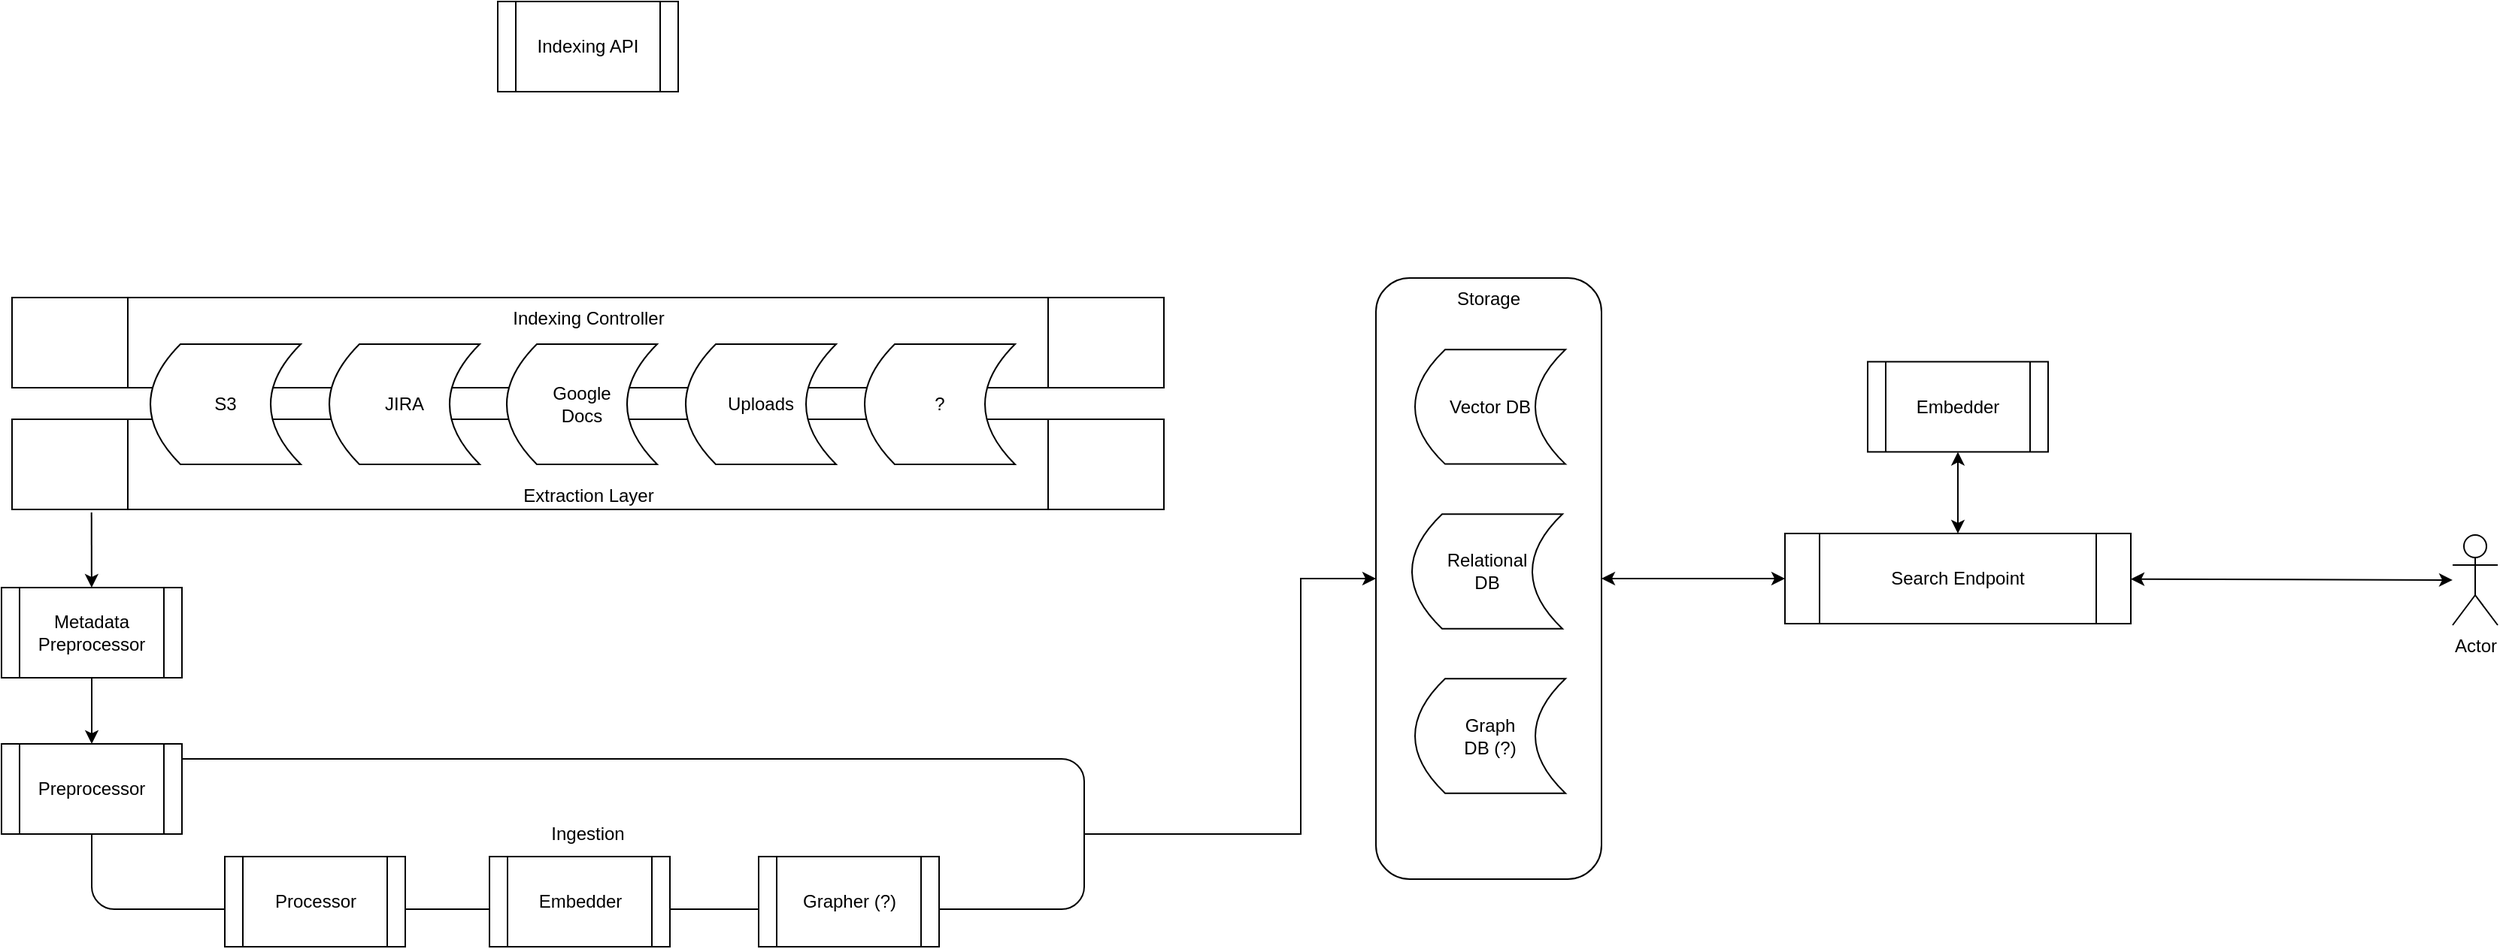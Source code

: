 <mxfile version="21.6.6" type="github">
  <diagram name="Page-1" id="8LaT6ws6c8OMBcNahulS">
    <mxGraphModel dx="1474" dy="946" grid="1" gridSize="10" guides="1" tooltips="1" connect="1" arrows="1" fold="1" page="1" pageScale="1" pageWidth="1390" pageHeight="980" math="0" shadow="0">
      <root>
        <mxCell id="0" />
        <mxCell id="1" parent="0" />
        <mxCell id="j_EAcNciyhwxROLDHDnN-20" value="Indexing Controller" style="shape=process;whiteSpace=wrap;html=1;backgroundOutline=1;verticalAlign=top;" vertex="1" parent="1">
          <mxGeometry x="687" y="267" width="766" height="60" as="geometry" />
        </mxCell>
        <mxCell id="54NrBOD5PA2svNVdtnnh-1" value="Ingestion" style="rounded=1;whiteSpace=wrap;html=1;verticalAlign=middle;" parent="1" vertex="1">
          <mxGeometry x="740" y="574" width="660" height="100" as="geometry" />
        </mxCell>
        <mxCell id="54NrBOD5PA2svNVdtnnh-6" value="Preprocessor" style="shape=process;whiteSpace=wrap;html=1;backgroundOutline=1;" parent="1" vertex="1">
          <mxGeometry x="680" y="564" width="120" height="60" as="geometry" />
        </mxCell>
        <mxCell id="pPt3QI8uL8kGYXBV0wag-3" value="Extraction Layer" style="shape=process;whiteSpace=wrap;html=1;backgroundOutline=1;verticalAlign=bottom;" parent="1" vertex="1">
          <mxGeometry x="687" y="348" width="766" height="60" as="geometry" />
        </mxCell>
        <mxCell id="pPt3QI8uL8kGYXBV0wag-8" value="" style="endArrow=classic;html=1;rounded=0;exitX=0.069;exitY=1.033;exitDx=0;exitDy=0;exitPerimeter=0;" parent="1" source="pPt3QI8uL8kGYXBV0wag-3" target="j_EAcNciyhwxROLDHDnN-22" edge="1">
          <mxGeometry width="50" height="50" relative="1" as="geometry">
            <mxPoint x="1296" y="368" as="sourcePoint" />
            <mxPoint x="740" y="460" as="targetPoint" />
          </mxGeometry>
        </mxCell>
        <mxCell id="54NrBOD5PA2svNVdtnnh-2" value="S3" style="shape=dataStorage;whiteSpace=wrap;html=1;fixedSize=1;" parent="1" vertex="1">
          <mxGeometry x="779" y="298" width="100" height="80" as="geometry" />
        </mxCell>
        <mxCell id="54NrBOD5PA2svNVdtnnh-3" value="JIRA" style="shape=dataStorage;whiteSpace=wrap;html=1;fixedSize=1;" parent="1" vertex="1">
          <mxGeometry x="898" y="298" width="100" height="80" as="geometry" />
        </mxCell>
        <mxCell id="54NrBOD5PA2svNVdtnnh-4" value="Google &lt;br&gt;Docs" style="shape=dataStorage;whiteSpace=wrap;html=1;fixedSize=1;" parent="1" vertex="1">
          <mxGeometry x="1016" y="298" width="100" height="80" as="geometry" />
        </mxCell>
        <mxCell id="54NrBOD5PA2svNVdtnnh-5" value="Uploads" style="shape=dataStorage;whiteSpace=wrap;html=1;fixedSize=1;" parent="1" vertex="1">
          <mxGeometry x="1135" y="298" width="100" height="80" as="geometry" />
        </mxCell>
        <mxCell id="j_EAcNciyhwxROLDHDnN-2" value="?" style="shape=dataStorage;whiteSpace=wrap;html=1;fixedSize=1;" vertex="1" parent="1">
          <mxGeometry x="1254" y="298" width="100" height="80" as="geometry" />
        </mxCell>
        <mxCell id="j_EAcNciyhwxROLDHDnN-4" value="" style="group" vertex="1" connectable="0" parent="1">
          <mxGeometry x="1594" y="254" width="150" height="400" as="geometry" />
        </mxCell>
        <mxCell id="j_EAcNciyhwxROLDHDnN-3" value="Storage" style="rounded=1;whiteSpace=wrap;html=1;verticalAlign=top;" vertex="1" parent="j_EAcNciyhwxROLDHDnN-4">
          <mxGeometry width="150" height="400" as="geometry" />
        </mxCell>
        <mxCell id="54NrBOD5PA2svNVdtnnh-9" value="Relational&lt;br&gt;DB" style="shape=dataStorage;whiteSpace=wrap;html=1;fixedSize=1;" parent="j_EAcNciyhwxROLDHDnN-4" vertex="1">
          <mxGeometry x="24" y="157.143" width="100" height="76.19" as="geometry" />
        </mxCell>
        <mxCell id="54NrBOD5PA2svNVdtnnh-10" value="Vector DB" style="shape=dataStorage;whiteSpace=wrap;html=1;fixedSize=1;" parent="j_EAcNciyhwxROLDHDnN-4" vertex="1">
          <mxGeometry x="26" y="47.619" width="100" height="76.19" as="geometry" />
        </mxCell>
        <mxCell id="j_EAcNciyhwxROLDHDnN-9" value="Graph &lt;br&gt;DB (?)" style="shape=dataStorage;whiteSpace=wrap;html=1;fixedSize=1;" vertex="1" parent="j_EAcNciyhwxROLDHDnN-4">
          <mxGeometry x="26" y="266.667" width="100" height="76.19" as="geometry" />
        </mxCell>
        <mxCell id="j_EAcNciyhwxROLDHDnN-5" value="Processor" style="shape=process;whiteSpace=wrap;html=1;backgroundOutline=1;" vertex="1" parent="1">
          <mxGeometry x="828.5" y="639" width="120" height="60" as="geometry" />
        </mxCell>
        <mxCell id="j_EAcNciyhwxROLDHDnN-7" value="Embedder" style="shape=process;whiteSpace=wrap;html=1;backgroundOutline=1;" vertex="1" parent="1">
          <mxGeometry x="1004.5" y="639" width="120" height="60" as="geometry" />
        </mxCell>
        <mxCell id="j_EAcNciyhwxROLDHDnN-8" value="Grapher (?)" style="shape=process;whiteSpace=wrap;html=1;backgroundOutline=1;" vertex="1" parent="1">
          <mxGeometry x="1183.5" y="639" width="120" height="60" as="geometry" />
        </mxCell>
        <mxCell id="j_EAcNciyhwxROLDHDnN-10" value="" style="endArrow=classic;html=1;rounded=0;exitX=1;exitY=0.5;exitDx=0;exitDy=0;entryX=0;entryY=0.5;entryDx=0;entryDy=0;" edge="1" parent="1" source="54NrBOD5PA2svNVdtnnh-1" target="j_EAcNciyhwxROLDHDnN-3">
          <mxGeometry width="50" height="50" relative="1" as="geometry">
            <mxPoint x="1494" y="554" as="sourcePoint" />
            <mxPoint x="1544" y="504" as="targetPoint" />
            <Array as="points">
              <mxPoint x="1544" y="624" />
              <mxPoint x="1544" y="554" />
              <mxPoint x="1544" y="454" />
            </Array>
          </mxGeometry>
        </mxCell>
        <mxCell id="j_EAcNciyhwxROLDHDnN-12" value="Search Endpoint" style="shape=process;whiteSpace=wrap;html=1;backgroundOutline=1;" vertex="1" parent="1">
          <mxGeometry x="1866" y="424" width="230" height="60" as="geometry" />
        </mxCell>
        <mxCell id="j_EAcNciyhwxROLDHDnN-13" value="Embedder" style="shape=process;whiteSpace=wrap;html=1;backgroundOutline=1;" vertex="1" parent="1">
          <mxGeometry x="1921" y="309.71" width="120" height="60" as="geometry" />
        </mxCell>
        <mxCell id="j_EAcNciyhwxROLDHDnN-16" value="" style="endArrow=classic;startArrow=classic;html=1;rounded=0;entryX=0.5;entryY=1;entryDx=0;entryDy=0;exitX=0.5;exitY=0;exitDx=0;exitDy=0;" edge="1" parent="1" source="j_EAcNciyhwxROLDHDnN-12" target="j_EAcNciyhwxROLDHDnN-13">
          <mxGeometry width="50" height="50" relative="1" as="geometry">
            <mxPoint x="1666" y="574" as="sourcePoint" />
            <mxPoint x="1716" y="524" as="targetPoint" />
          </mxGeometry>
        </mxCell>
        <mxCell id="j_EAcNciyhwxROLDHDnN-17" value="" style="endArrow=classic;startArrow=classic;html=1;rounded=0;entryX=0;entryY=0.5;entryDx=0;entryDy=0;" edge="1" parent="1" source="j_EAcNciyhwxROLDHDnN-3" target="j_EAcNciyhwxROLDHDnN-12">
          <mxGeometry width="50" height="50" relative="1" as="geometry">
            <mxPoint x="1774" y="574" as="sourcePoint" />
            <mxPoint x="1824" y="524" as="targetPoint" />
          </mxGeometry>
        </mxCell>
        <mxCell id="j_EAcNciyhwxROLDHDnN-18" value="Actor" style="shape=umlActor;verticalLabelPosition=bottom;verticalAlign=top;html=1;outlineConnect=0;" vertex="1" parent="1">
          <mxGeometry x="2310" y="425" width="30" height="60" as="geometry" />
        </mxCell>
        <mxCell id="j_EAcNciyhwxROLDHDnN-19" value="" style="endArrow=classic;startArrow=classic;html=1;rounded=0;" edge="1" parent="1" source="j_EAcNciyhwxROLDHDnN-12" target="j_EAcNciyhwxROLDHDnN-18">
          <mxGeometry width="50" height="50" relative="1" as="geometry">
            <mxPoint x="1260" y="520" as="sourcePoint" />
            <mxPoint x="1310" y="470" as="targetPoint" />
          </mxGeometry>
        </mxCell>
        <mxCell id="j_EAcNciyhwxROLDHDnN-21" value="Indexing API" style="shape=process;whiteSpace=wrap;html=1;backgroundOutline=1;" vertex="1" parent="1">
          <mxGeometry x="1010" y="70" width="120" height="60" as="geometry" />
        </mxCell>
        <mxCell id="j_EAcNciyhwxROLDHDnN-22" value="Metadata Preprocessor" style="shape=process;whiteSpace=wrap;html=1;backgroundOutline=1;" vertex="1" parent="1">
          <mxGeometry x="680" y="460" width="120" height="60" as="geometry" />
        </mxCell>
        <mxCell id="j_EAcNciyhwxROLDHDnN-23" value="" style="endArrow=classic;html=1;rounded=0;exitX=0.5;exitY=1;exitDx=0;exitDy=0;entryX=0.5;entryY=0;entryDx=0;entryDy=0;" edge="1" parent="1" source="j_EAcNciyhwxROLDHDnN-22" target="54NrBOD5PA2svNVdtnnh-6">
          <mxGeometry width="50" height="50" relative="1" as="geometry">
            <mxPoint x="750" y="420" as="sourcePoint" />
            <mxPoint x="750" y="470" as="targetPoint" />
          </mxGeometry>
        </mxCell>
      </root>
    </mxGraphModel>
  </diagram>
</mxfile>
